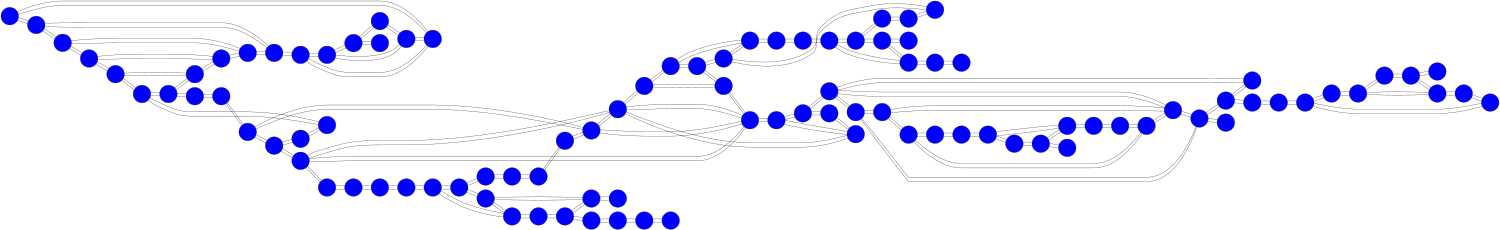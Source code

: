 graph G{
rankdir="LR";
size="10,2";
24 [shape="circle",label="",style=filled,        fillcolor="blue",fixedsize=true,width="1",height="1"];
25 [shape="circle",label="",style=filled,        fillcolor="blue",fixedsize=true,width="1",height="1"];
26 [shape="circle",label="",style=filled,        fillcolor="blue",fixedsize=true,width="1",height="1"];
27 [shape="circle",label="",style=filled,        fillcolor="blue",fixedsize=true,width="1",height="1"];
20 [shape="circle",label="",style=filled,        fillcolor="blue",fixedsize=true,width="1",height="1"];
21 [shape="circle",label="",style=filled,        fillcolor="blue",fixedsize=true,width="1",height="1"];
22 [shape="circle",label="",style=filled,        fillcolor="blue",fixedsize=true,width="1",height="1"];
23 [shape="circle",label="",style=filled,        fillcolor="blue",fixedsize=true,width="1",height="1"];
28 [shape="circle",label="",style=filled,        fillcolor="blue",fixedsize=true,width="1",height="1"];
29 [shape="circle",label="",style=filled,        fillcolor="blue",fixedsize=true,width="1",height="1"];
0 [shape="circle",label="",style=filled,        fillcolor="blue",fixedsize=true,width="1",height="1"];
4 [shape="circle",label="",style=filled,        fillcolor="blue",fixedsize=true,width="1",height="1"];
8 [shape="circle",label="",style=filled,        fillcolor="blue",fixedsize=true,width="1",height="1"];
59 [shape="circle",label="",style=filled,        fillcolor="blue",fixedsize=true,width="1",height="1"];
58 [shape="circle",label="",style=filled,        fillcolor="blue",fixedsize=true,width="1",height="1"];
55 [shape="circle",label="",style=filled,        fillcolor="blue",fixedsize=true,width="1",height="1"];
54 [shape="circle",label="",style=filled,        fillcolor="blue",fixedsize=true,width="1",height="1"];
57 [shape="circle",label="",style=filled,        fillcolor="blue",fixedsize=true,width="1",height="1"];
56 [shape="circle",label="",style=filled,        fillcolor="blue",fixedsize=true,width="1",height="1"];
51 [shape="circle",label="",style=filled,        fillcolor="blue",fixedsize=true,width="1",height="1"];
50 [shape="circle",label="",style=filled,        fillcolor="blue",fixedsize=true,width="1",height="1"];
53 [shape="circle",label="",style=filled,        fillcolor="blue",fixedsize=true,width="1",height="1"];
52 [shape="circle",label="",style=filled,        fillcolor="blue",fixedsize=true,width="1",height="1"];
88 [shape="circle",label="",style=filled,        fillcolor="blue",fixedsize=true,width="1",height="1"];
89 [shape="circle",label="",style=filled,        fillcolor="blue",fixedsize=true,width="1",height="1"];
82 [shape="circle",label="",style=filled,        fillcolor="blue",fixedsize=true,width="1",height="1"];
83 [shape="circle",label="",style=filled,        fillcolor="blue",fixedsize=true,width="1",height="1"];
80 [shape="circle",label="",style=filled,        fillcolor="blue",fixedsize=true,width="1",height="1"];
81 [shape="circle",label="",style=filled,        fillcolor="blue",fixedsize=true,width="1",height="1"];
86 [shape="circle",label="",style=filled,        fillcolor="blue",fixedsize=true,width="1",height="1"];
87 [shape="circle",label="",style=filled,        fillcolor="blue",fixedsize=true,width="1",height="1"];
84 [shape="circle",label="",style=filled,        fillcolor="blue",fixedsize=true,width="1",height="1"];
85 [shape="circle",label="",style=filled,        fillcolor="blue",fixedsize=true,width="1",height="1"];
3 [shape="circle",label="",style=filled,        fillcolor="blue",fixedsize=true,width="1",height="1"];
7 [shape="circle",label="",style=filled,        fillcolor="blue",fixedsize=true,width="1",height="1"];
39 [shape="circle",label="",style=filled,        fillcolor="blue",fixedsize=true,width="1",height="1"];
38 [shape="circle",label="",style=filled,        fillcolor="blue",fixedsize=true,width="1",height="1"];
33 [shape="circle",label="",style=filled,        fillcolor="blue",fixedsize=true,width="1",height="1"];
32 [shape="circle",label="",style=filled,        fillcolor="blue",fixedsize=true,width="1",height="1"];
31 [shape="circle",label="",style=filled,        fillcolor="blue",fixedsize=true,width="1",height="1"];
30 [shape="circle",label="",style=filled,        fillcolor="blue",fixedsize=true,width="1",height="1"];
37 [shape="circle",label="",style=filled,        fillcolor="blue",fixedsize=true,width="1",height="1"];
36 [shape="circle",label="",style=filled,        fillcolor="blue",fixedsize=true,width="1",height="1"];
35 [shape="circle",label="",style=filled,        fillcolor="blue",fixedsize=true,width="1",height="1"];
34 [shape="circle",label="",style=filled,        fillcolor="blue",fixedsize=true,width="1",height="1"];
60 [shape="circle",label="",style=filled,        fillcolor="blue",fixedsize=true,width="1",height="1"];
61 [shape="circle",label="",style=filled,        fillcolor="blue",fixedsize=true,width="1",height="1"];
62 [shape="circle",label="",style=filled,        fillcolor="blue",fixedsize=true,width="1",height="1"];
63 [shape="circle",label="",style=filled,        fillcolor="blue",fixedsize=true,width="1",height="1"];
64 [shape="circle",label="",style=filled,        fillcolor="blue",fixedsize=true,width="1",height="1"];
65 [shape="circle",label="",style=filled,        fillcolor="blue",fixedsize=true,width="1",height="1"];
66 [shape="circle",label="",style=filled,        fillcolor="blue",fixedsize=true,width="1",height="1"];
67 [shape="circle",label="",style=filled,        fillcolor="blue",fixedsize=true,width="1",height="1"];
68 [shape="circle",label="",style=filled,        fillcolor="blue",fixedsize=true,width="1",height="1"];
69 [shape="circle",label="",style=filled,        fillcolor="blue",fixedsize=true,width="1",height="1"];
2 [shape="circle",label="",style=filled,        fillcolor="blue",fixedsize=true,width="1",height="1"];
6 [shape="circle",label="",style=filled,        fillcolor="blue",fixedsize=true,width="1",height="1"];
99 [shape="circle",label="",style=filled,        fillcolor="blue",fixedsize=true,width="1",height="1"];
98 [shape="circle",label="",style=filled,        fillcolor="blue",fixedsize=true,width="1",height="1"];
91 [shape="circle",label="",style=filled,        fillcolor="blue",fixedsize=true,width="1",height="1"];
90 [shape="circle",label="",style=filled,        fillcolor="blue",fixedsize=true,width="1",height="1"];
93 [shape="circle",label="",style=filled,        fillcolor="blue",fixedsize=true,width="1",height="1"];
92 [shape="circle",label="",style=filled,        fillcolor="blue",fixedsize=true,width="1",height="1"];
95 [shape="circle",label="",style=filled,        fillcolor="blue",fixedsize=true,width="1",height="1"];
94 [shape="circle",label="",style=filled,        fillcolor="blue",fixedsize=true,width="1",height="1"];
97 [shape="circle",label="",style=filled,        fillcolor="blue",fixedsize=true,width="1",height="1"];
96 [shape="circle",label="",style=filled,        fillcolor="blue",fixedsize=true,width="1",height="1"];
11 [shape="circle",label="",style=filled,        fillcolor="blue",fixedsize=true,width="1",height="1"];
10 [shape="circle",label="",style=filled,        fillcolor="blue",fixedsize=true,width="1",height="1"];
13 [shape="circle",label="",style=filled,        fillcolor="blue",fixedsize=true,width="1",height="1"];
12 [shape="circle",label="",style=filled,        fillcolor="blue",fixedsize=true,width="1",height="1"];
15 [shape="circle",label="",style=filled,        fillcolor="blue",fixedsize=true,width="1",height="1"];
14 [shape="circle",label="",style=filled,        fillcolor="blue",fixedsize=true,width="1",height="1"];
17 [shape="circle",label="",style=filled,        fillcolor="blue",fixedsize=true,width="1",height="1"];
16 [shape="circle",label="",style=filled,        fillcolor="blue",fixedsize=true,width="1",height="1"];
19 [shape="circle",label="",style=filled,        fillcolor="blue",fixedsize=true,width="1",height="1"];
18 [shape="circle",label="",style=filled,        fillcolor="blue",fixedsize=true,width="1",height="1"];
48 [shape="circle",label="",style=filled,        fillcolor="blue",fixedsize=true,width="1",height="1"];
49 [shape="circle",label="",style=filled,        fillcolor="blue",fixedsize=true,width="1",height="1"];
46 [shape="circle",label="",style=filled,        fillcolor="blue",fixedsize=true,width="1",height="1"];
47 [shape="circle",label="",style=filled,        fillcolor="blue",fixedsize=true,width="1",height="1"];
44 [shape="circle",label="",style=filled,        fillcolor="blue",fixedsize=true,width="1",height="1"];
45 [shape="circle",label="",style=filled,        fillcolor="blue",fixedsize=true,width="1",height="1"];
42 [shape="circle",label="",style=filled,        fillcolor="blue",fixedsize=true,width="1",height="1"];
43 [shape="circle",label="",style=filled,        fillcolor="blue",fixedsize=true,width="1",height="1"];
40 [shape="circle",label="",style=filled,        fillcolor="blue",fixedsize=true,width="1",height="1"];
41 [shape="circle",label="",style=filled,        fillcolor="blue",fixedsize=true,width="1",height="1"];
1 [shape="circle",label="",style=filled,        fillcolor="blue",fixedsize=true,width="1",height="1"];
5 [shape="circle",label="",style=filled,        fillcolor="blue",fixedsize=true,width="1",height="1"];
9 [shape="circle",label="",style=filled,        fillcolor="blue",fixedsize=true,width="1",height="1"];
77 [shape="circle",label="",style=filled,        fillcolor="blue",fixedsize=true,width="1",height="1"];
76 [shape="circle",label="",style=filled,        fillcolor="blue",fixedsize=true,width="1",height="1"];
75 [shape="circle",label="",style=filled,        fillcolor="blue",fixedsize=true,width="1",height="1"];
74 [shape="circle",label="",style=filled,        fillcolor="blue",fixedsize=true,width="1",height="1"];
73 [shape="circle",label="",style=filled,        fillcolor="blue",fixedsize=true,width="1",height="1"];
72 [shape="circle",label="",style=filled,        fillcolor="blue",fixedsize=true,width="1",height="1"];
71 [shape="circle",label="",style=filled,        fillcolor="blue",fixedsize=true,width="1",height="1"];
70 [shape="circle",label="",style=filled,        fillcolor="blue",fixedsize=true,width="1",height="1"];
79 [shape="circle",label="",style=filled,        fillcolor="blue",fixedsize=true,width="1",height="1"];
78 [shape="circle",label="",style=filled,        fillcolor="blue",fixedsize=true,width="1",height="1"];
0 -- 86[dir="none",color="black",penwidth="1"];
0 -- 32[dir="none",color="black",penwidth="1"];
1 -- 12[dir="none",color="black",penwidth="1"];
1 -- 38[dir="none",color="black",penwidth="1"];
1 -- 58[dir="none",color="black",penwidth="1"];
2 -- 72[dir="none",color="black",penwidth="1"];
2 -- 62[dir="none",color="black",penwidth="1"];
2 -- 90[dir="none",color="black",penwidth="1"];
3 -- 84[dir="none",color="black",penwidth="1"];
3 -- 49[dir="none",color="black",penwidth="1"];
3 -- 14[dir="none",color="black",penwidth="1"];
4 -- 84[dir="none",color="black",penwidth="1"];
5 -- 89[dir="none",color="black",penwidth="1"];
5 -- 34[dir="none",color="black",penwidth="1"];
6 -- 70[dir="none",color="black",penwidth="1"];
6 -- 55[dir="none",color="black",penwidth="1"];
7 -- 72[dir="none",color="black",penwidth="1"];
7 -- 90[dir="none",color="black",penwidth="1"];
8 -- 97[dir="none",color="black",penwidth="1"];
9 -- 23[dir="none",color="black",penwidth="1"];
9 -- 99[dir="none",color="black",penwidth="1"];
9 -- 45[dir="none",color="black",penwidth="1"];
10 -- 69[dir="none",color="black",penwidth="1"];
10 -- 17[dir="none",color="black",penwidth="1"];
11 -- 23[dir="none",color="black",penwidth="1"];
11 -- 66[dir="none",color="black",penwidth="1"];
11 -- 99[dir="none",color="black",penwidth="1"];
12 -- 1[dir="none",color="black",penwidth="1"];
12 -- 87[dir="none",color="black",penwidth="1"];
13 -- 16[dir="none",color="black",penwidth="1"];
13 -- 18[dir="none",color="black",penwidth="1"];
13 -- 44[dir="none",color="black",penwidth="1"];
14 -- 53[dir="none",color="black",penwidth="1"];
14 -- 21[dir="none",color="black",penwidth="1"];
14 -- 3[dir="none",color="black",penwidth="1"];
15 -- 32[dir="none",color="black",penwidth="1"];
15 -- 62[dir="none",color="black",penwidth="1"];
15 -- 68[dir="none",color="black",penwidth="1"];
15 -- 55[dir="none",color="black",penwidth="1"];
16 -- 30[dir="none",color="black",penwidth="1"];
16 -- 65[dir="none",color="black",penwidth="1"];
16 -- 13[dir="none",color="black",penwidth="1"];
17 -- 10[dir="none",color="black",penwidth="1"];
17 -- 38[dir="none",color="black",penwidth="1"];
18 -- 13[dir="none",color="black",penwidth="1"];
18 -- 31[dir="none",color="black",penwidth="1"];
18 -- 24[dir="none",color="black",penwidth="1"];
19 -- 73[dir="none",color="black",penwidth="1"];
19 -- 30[dir="none",color="black",penwidth="1"];
19 -- 65[dir="none",color="black",penwidth="1"];
20 -- 71[dir="none",color="black",penwidth="1"];
20 -- 21[dir="none",color="black",penwidth="1"];
21 -- 20[dir="none",color="black",penwidth="1"];
21 -- 84[dir="none",color="black",penwidth="1"];
21 -- 14[dir="none",color="black",penwidth="1"];
22 -- 58[dir="none",color="black",penwidth="1"];
22 -- 98[dir="none",color="black",penwidth="1"];
22 -- 36[dir="none",color="black",penwidth="1"];
23 -- 9[dir="none",color="black",penwidth="1"];
23 -- 42[dir="none",color="black",penwidth="1"];
23 -- 11[dir="none",color="black",penwidth="1"];
24 -- 18[dir="none",color="black",penwidth="1"];
24 -- 45[dir="none",color="black",penwidth="1"];
25 -- 56[dir="none",color="black",penwidth="1"];
25 -- 86[dir="none",color="black",penwidth="1"];
26 -- 85[dir="none",color="black",penwidth="1"];
26 -- 37[dir="none",color="black",penwidth="1"];
26 -- 33[dir="none",color="black",penwidth="1"];
27 -- 39[dir="none",color="black",penwidth="1"];
27 -- 74[dir="none",color="black",penwidth="1"];
27 -- 56[dir="none",color="black",penwidth="1"];
28 -- 49[dir="none",color="black",penwidth="1"];
29 -- 78[dir="none",color="black",penwidth="1"];
29 -- 39[dir="none",color="black",penwidth="1"];
29 -- 50[dir="none",color="black",penwidth="1"];
30 -- 60[dir="none",color="black",penwidth="1"];
30 -- 19[dir="none",color="black",penwidth="1"];
30 -- 16[dir="none",color="black",penwidth="1"];
31 -- 18[dir="none",color="black",penwidth="1"];
31 -- 42[dir="none",color="black",penwidth="1"];
31 -- 44[dir="none",color="black",penwidth="1"];
32 -- 0[dir="none",color="black",penwidth="1"];
32 -- 15[dir="none",color="black",penwidth="1"];
33 -- 26[dir="none",color="black",penwidth="1"];
33 -- 47[dir="none",color="black",penwidth="1"];
33 -- 46[dir="none",color="black",penwidth="1"];
34 -- 5[dir="none",color="black",penwidth="1"];
34 -- 69[dir="none",color="black",penwidth="1"];
34 -- 87[dir="none",color="black",penwidth="1"];
35 -- 61[dir="none",color="black",penwidth="1"];
35 -- 63[dir="none",color="black",penwidth="1"];
36 -- 48[dir="none",color="black",penwidth="1"];
36 -- 72[dir="none",color="black",penwidth="1"];
36 -- 22[dir="none",color="black",penwidth="1"];
36 -- 83[dir="none",color="black",penwidth="1"];
37 -- 81[dir="none",color="black",penwidth="1"];
37 -- 26[dir="none",color="black",penwidth="1"];
37 -- 47[dir="none",color="black",penwidth="1"];
38 -- 17[dir="none",color="black",penwidth="1"];
38 -- 48[dir="none",color="black",penwidth="1"];
38 -- 1[dir="none",color="black",penwidth="1"];
39 -- 88[dir="none",color="black",penwidth="1"];
39 -- 27[dir="none",color="black",penwidth="1"];
39 -- 29[dir="none",color="black",penwidth="1"];
40 -- 98[dir="none",color="black",penwidth="1"];
41 -- 80[dir="none",color="black",penwidth="1"];
41 -- 64[dir="none",color="black",penwidth="1"];
42 -- 31[dir="none",color="black",penwidth="1"];
42 -- 23[dir="none",color="black",penwidth="1"];
42 -- 45[dir="none",color="black",penwidth="1"];
43 -- 62[dir="none",color="black",penwidth="1"];
43 -- 68[dir="none",color="black",penwidth="1"];
43 -- 51[dir="none",color="black",penwidth="1"];
43 -- 96[dir="none",color="black",penwidth="1"];
44 -- 65[dir="none",color="black",penwidth="1"];
44 -- 13[dir="none",color="black",penwidth="1"];
44 -- 31[dir="none",color="black",penwidth="1"];
45 -- 9[dir="none",color="black",penwidth="1"];
45 -- 42[dir="none",color="black",penwidth="1"];
45 -- 24[dir="none",color="black",penwidth="1"];
46 -- 53[dir="none",color="black",penwidth="1"];
46 -- 33[dir="none",color="black",penwidth="1"];
47 -- 94[dir="none",color="black",penwidth="1"];
47 -- 37[dir="none",color="black",penwidth="1"];
47 -- 33[dir="none",color="black",penwidth="1"];
48 -- 38[dir="none",color="black",penwidth="1"];
48 -- 58[dir="none",color="black",penwidth="1"];
48 -- 98[dir="none",color="black",penwidth="1"];
48 -- 36[dir="none",color="black",penwidth="1"];
49 -- 3[dir="none",color="black",penwidth="1"];
49 -- 28[dir="none",color="black",penwidth="1"];
50 -- 74[dir="none",color="black",penwidth="1"];
50 -- 29[dir="none",color="black",penwidth="1"];
51 -- 57[dir="none",color="black",penwidth="1"];
51 -- 55[dir="none",color="black",penwidth="1"];
51 -- 43[dir="none",color="black",penwidth="1"];
52 -- 74[dir="none",color="black",penwidth="1"];
52 -- 56[dir="none",color="black",penwidth="1"];
52 -- 92[dir="none",color="black",penwidth="1"];
53 -- 46[dir="none",color="black",penwidth="1"];
53 -- 14[dir="none",color="black",penwidth="1"];
54 -- 82[dir="none",color="black",penwidth="1"];
54 -- 95[dir="none",color="black",penwidth="1"];
55 -- 15[dir="none",color="black",penwidth="1"];
55 -- 6[dir="none",color="black",penwidth="1"];
55 -- 51[dir="none",color="black",penwidth="1"];
56 -- 27[dir="none",color="black",penwidth="1"];
56 -- 52[dir="none",color="black",penwidth="1"];
56 -- 25[dir="none",color="black",penwidth="1"];
57 -- 76[dir="none",color="black",penwidth="1"];
57 -- 51[dir="none",color="black",penwidth="1"];
58 -- 48[dir="none",color="black",penwidth="1"];
58 -- 22[dir="none",color="black",penwidth="1"];
58 -- 1[dir="none",color="black",penwidth="1"];
59 -- 91[dir="none",color="black",penwidth="1"];
59 -- 93[dir="none",color="black",penwidth="1"];
59 -- 67[dir="none",color="black",penwidth="1"];
60 -- 76[dir="none",color="black",penwidth="1"];
60 -- 73[dir="none",color="black",penwidth="1"];
60 -- 30[dir="none",color="black",penwidth="1"];
61 -- 91[dir="none",color="black",penwidth="1"];
61 -- 35[dir="none",color="black",penwidth="1"];
62 -- 15[dir="none",color="black",penwidth="1"];
62 -- 2[dir="none",color="black",penwidth="1"];
62 -- 81[dir="none",color="black",penwidth="1"];
62 -- 68[dir="none",color="black",penwidth="1"];
62 -- 43[dir="none",color="black",penwidth="1"];
63 -- 93[dir="none",color="black",penwidth="1"];
63 -- 82[dir="none",color="black",penwidth="1"];
63 -- 35[dir="none",color="black",penwidth="1"];
64 -- 41[dir="none",color="black",penwidth="1"];
65 -- 19[dir="none",color="black",penwidth="1"];
65 -- 16[dir="none",color="black",penwidth="1"];
65 -- 44[dir="none",color="black",penwidth="1"];
66 -- 11[dir="none",color="black",penwidth="1"];
67 -- 97[dir="none",color="black",penwidth="1"];
67 -- 59[dir="none",color="black",penwidth="1"];
68 -- 15[dir="none",color="black",penwidth="1"];
68 -- 62[dir="none",color="black",penwidth="1"];
68 -- 85[dir="none",color="black",penwidth="1"];
68 -- 43[dir="none",color="black",penwidth="1"];
68 -- 90[dir="none",color="black",penwidth="1"];
69 -- 89[dir="none",color="black",penwidth="1"];
69 -- 34[dir="none",color="black",penwidth="1"];
69 -- 10[dir="none",color="black",penwidth="1"];
70 -- 6[dir="none",color="black",penwidth="1"];
70 -- 73[dir="none",color="black",penwidth="1"];
71 -- 94[dir="none",color="black",penwidth="1"];
71 -- 20[dir="none",color="black",penwidth="1"];
72 -- 36[dir="none",color="black",penwidth="1"];
72 -- 7[dir="none",color="black",penwidth="1"];
72 -- 2[dir="none",color="black",penwidth="1"];
73 -- 70[dir="none",color="black",penwidth="1"];
73 -- 60[dir="none",color="black",penwidth="1"];
73 -- 19[dir="none",color="black",penwidth="1"];
74 -- 50[dir="none",color="black",penwidth="1"];
74 -- 27[dir="none",color="black",penwidth="1"];
74 -- 52[dir="none",color="black",penwidth="1"];
75 -- 96[dir="none",color="black",penwidth="1"];
75 -- 77[dir="none",color="black",penwidth="1"];
76 -- 57[dir="none",color="black",penwidth="1"];
76 -- 60[dir="none",color="black",penwidth="1"];
77 -- 92[dir="none",color="black",penwidth="1"];
77 -- 75[dir="none",color="black",penwidth="1"];
78 -- 80[dir="none",color="black",penwidth="1"];
78 -- 29[dir="none",color="black",penwidth="1"];
79 -- 89[dir="none",color="black",penwidth="1"];
80 -- 78[dir="none",color="black",penwidth="1"];
80 -- 41[dir="none",color="black",penwidth="1"];
81 -- 62[dir="none",color="black",penwidth="1"];
81 -- 85[dir="none",color="black",penwidth="1"];
81 -- 37[dir="none",color="black",penwidth="1"];
82 -- 63[dir="none",color="black",penwidth="1"];
82 -- 54[dir="none",color="black",penwidth="1"];
83 -- 36[dir="none",color="black",penwidth="1"];
83 -- 95[dir="none",color="black",penwidth="1"];
84 -- 21[dir="none",color="black",penwidth="1"];
84 -- 3[dir="none",color="black",penwidth="1"];
84 -- 4[dir="none",color="black",penwidth="1"];
85 -- 81[dir="none",color="black",penwidth="1"];
85 -- 26[dir="none",color="black",penwidth="1"];
85 -- 68[dir="none",color="black",penwidth="1"];
86 -- 25[dir="none",color="black",penwidth="1"];
86 -- 0[dir="none",color="black",penwidth="1"];
87 -- 34[dir="none",color="black",penwidth="1"];
87 -- 12[dir="none",color="black",penwidth="1"];
88 -- 39[dir="none",color="black",penwidth="1"];
89 -- 79[dir="none",color="black",penwidth="1"];
89 -- 5[dir="none",color="black",penwidth="1"];
89 -- 69[dir="none",color="black",penwidth="1"];
90 -- 7[dir="none",color="black",penwidth="1"];
90 -- 2[dir="none",color="black",penwidth="1"];
90 -- 68[dir="none",color="black",penwidth="1"];
91 -- 97[dir="none",color="black",penwidth="1"];
91 -- 59[dir="none",color="black",penwidth="1"];
91 -- 61[dir="none",color="black",penwidth="1"];
92 -- 52[dir="none",color="black",penwidth="1"];
92 -- 77[dir="none",color="black",penwidth="1"];
93 -- 59[dir="none",color="black",penwidth="1"];
93 -- 63[dir="none",color="black",penwidth="1"];
94 -- 47[dir="none",color="black",penwidth="1"];
94 -- 71[dir="none",color="black",penwidth="1"];
95 -- 54[dir="none",color="black",penwidth="1"];
95 -- 98[dir="none",color="black",penwidth="1"];
95 -- 83[dir="none",color="black",penwidth="1"];
96 -- 43[dir="none",color="black",penwidth="1"];
96 -- 75[dir="none",color="black",penwidth="1"];
97 -- 91[dir="none",color="black",penwidth="1"];
97 -- 67[dir="none",color="black",penwidth="1"];
97 -- 8[dir="none",color="black",penwidth="1"];
98 -- 48[dir="none",color="black",penwidth="1"];
98 -- 95[dir="none",color="black",penwidth="1"];
98 -- 22[dir="none",color="black",penwidth="1"];
98 -- 40[dir="none",color="black",penwidth="1"];
99 -- 9[dir="none",color="black",penwidth="1"];
99 -- 11[dir="none",color="black",penwidth="1"];
}